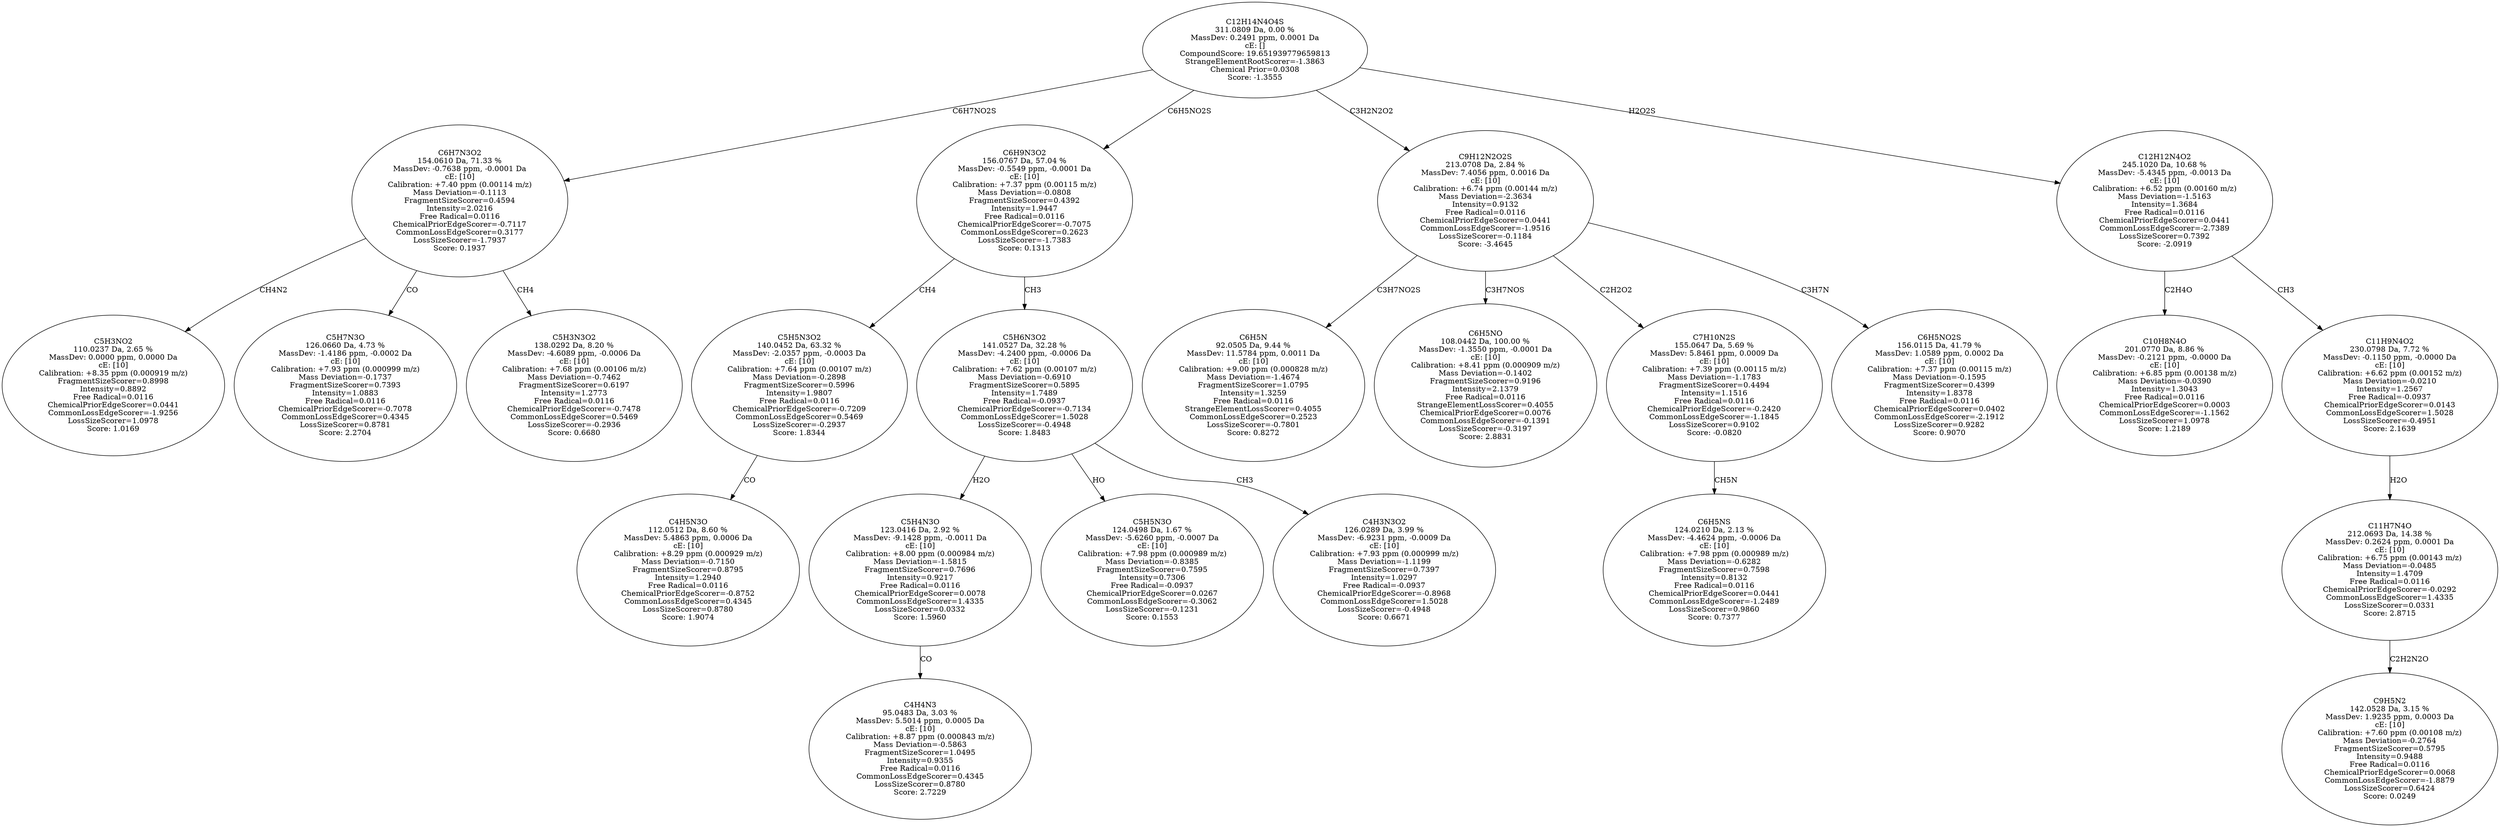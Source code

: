 strict digraph {
v1 [label="C5H3NO2\n110.0237 Da, 2.65 %\nMassDev: 0.0000 ppm, 0.0000 Da\ncE: [10]\nCalibration: +8.35 ppm (0.000919 m/z)\nFragmentSizeScorer=0.8998\nIntensity=0.8892\nFree Radical=0.0116\nChemicalPriorEdgeScorer=0.0441\nCommonLossEdgeScorer=-1.9256\nLossSizeScorer=1.0978\nScore: 1.0169"];
v2 [label="C5H7N3O\n126.0660 Da, 4.73 %\nMassDev: -1.4186 ppm, -0.0002 Da\ncE: [10]\nCalibration: +7.93 ppm (0.000999 m/z)\nMass Deviation=-0.1737\nFragmentSizeScorer=0.7393\nIntensity=1.0883\nFree Radical=0.0116\nChemicalPriorEdgeScorer=-0.7078\nCommonLossEdgeScorer=0.4345\nLossSizeScorer=0.8781\nScore: 2.2704"];
v3 [label="C5H3N3O2\n138.0292 Da, 8.20 %\nMassDev: -4.6089 ppm, -0.0006 Da\ncE: [10]\nCalibration: +7.68 ppm (0.00106 m/z)\nMass Deviation=-0.7462\nFragmentSizeScorer=0.6197\nIntensity=1.2773\nFree Radical=0.0116\nChemicalPriorEdgeScorer=-0.7478\nCommonLossEdgeScorer=0.5469\nLossSizeScorer=-0.2936\nScore: 0.6680"];
v4 [label="C6H7N3O2\n154.0610 Da, 71.33 %\nMassDev: -0.7638 ppm, -0.0001 Da\ncE: [10]\nCalibration: +7.40 ppm (0.00114 m/z)\nMass Deviation=-0.1113\nFragmentSizeScorer=0.4594\nIntensity=2.0216\nFree Radical=0.0116\nChemicalPriorEdgeScorer=-0.7117\nCommonLossEdgeScorer=0.3177\nLossSizeScorer=-1.7937\nScore: 0.1937"];
v5 [label="C4H5N3O\n112.0512 Da, 8.60 %\nMassDev: 5.4863 ppm, 0.0006 Da\ncE: [10]\nCalibration: +8.29 ppm (0.000929 m/z)\nMass Deviation=-0.7150\nFragmentSizeScorer=0.8795\nIntensity=1.2940\nFree Radical=0.0116\nChemicalPriorEdgeScorer=-0.8752\nCommonLossEdgeScorer=0.4345\nLossSizeScorer=0.8780\nScore: 1.9074"];
v6 [label="C5H5N3O2\n140.0452 Da, 63.32 %\nMassDev: -2.0357 ppm, -0.0003 Da\ncE: [10]\nCalibration: +7.64 ppm (0.00107 m/z)\nMass Deviation=-0.2898\nFragmentSizeScorer=0.5996\nIntensity=1.9807\nFree Radical=0.0116\nChemicalPriorEdgeScorer=-0.7209\nCommonLossEdgeScorer=0.5469\nLossSizeScorer=-0.2937\nScore: 1.8344"];
v7 [label="C4H4N3\n95.0483 Da, 3.03 %\nMassDev: 5.5014 ppm, 0.0005 Da\ncE: [10]\nCalibration: +8.87 ppm (0.000843 m/z)\nMass Deviation=-0.5863\nFragmentSizeScorer=1.0495\nIntensity=0.9355\nFree Radical=0.0116\nCommonLossEdgeScorer=0.4345\nLossSizeScorer=0.8780\nScore: 2.7229"];
v8 [label="C5H4N3O\n123.0416 Da, 2.92 %\nMassDev: -9.1428 ppm, -0.0011 Da\ncE: [10]\nCalibration: +8.00 ppm (0.000984 m/z)\nMass Deviation=-1.5815\nFragmentSizeScorer=0.7696\nIntensity=0.9217\nFree Radical=0.0116\nChemicalPriorEdgeScorer=0.0078\nCommonLossEdgeScorer=1.4335\nLossSizeScorer=0.0332\nScore: 1.5960"];
v9 [label="C5H5N3O\n124.0498 Da, 1.67 %\nMassDev: -5.6260 ppm, -0.0007 Da\ncE: [10]\nCalibration: +7.98 ppm (0.000989 m/z)\nMass Deviation=-0.8385\nFragmentSizeScorer=0.7595\nIntensity=0.7306\nFree Radical=-0.0937\nChemicalPriorEdgeScorer=0.0267\nCommonLossEdgeScorer=-0.3062\nLossSizeScorer=-0.1231\nScore: 0.1553"];
v10 [label="C4H3N3O2\n126.0289 Da, 3.99 %\nMassDev: -6.9231 ppm, -0.0009 Da\ncE: [10]\nCalibration: +7.93 ppm (0.000999 m/z)\nMass Deviation=-1.1199\nFragmentSizeScorer=0.7397\nIntensity=1.0297\nFree Radical=-0.0937\nChemicalPriorEdgeScorer=-0.8968\nCommonLossEdgeScorer=1.5028\nLossSizeScorer=-0.4948\nScore: 0.6671"];
v11 [label="C5H6N3O2\n141.0527 Da, 32.28 %\nMassDev: -4.2400 ppm, -0.0006 Da\ncE: [10]\nCalibration: +7.62 ppm (0.00107 m/z)\nMass Deviation=-0.6910\nFragmentSizeScorer=0.5895\nIntensity=1.7489\nFree Radical=-0.0937\nChemicalPriorEdgeScorer=-0.7134\nCommonLossEdgeScorer=1.5028\nLossSizeScorer=-0.4948\nScore: 1.8483"];
v12 [label="C6H9N3O2\n156.0767 Da, 57.04 %\nMassDev: -0.5549 ppm, -0.0001 Da\ncE: [10]\nCalibration: +7.37 ppm (0.00115 m/z)\nMass Deviation=-0.0808\nFragmentSizeScorer=0.4392\nIntensity=1.9447\nFree Radical=0.0116\nChemicalPriorEdgeScorer=-0.7075\nCommonLossEdgeScorer=0.2623\nLossSizeScorer=-1.7383\nScore: 0.1313"];
v13 [label="C6H5N\n92.0505 Da, 9.44 %\nMassDev: 11.5784 ppm, 0.0011 Da\ncE: [10]\nCalibration: +9.00 ppm (0.000828 m/z)\nMass Deviation=-1.4674\nFragmentSizeScorer=1.0795\nIntensity=1.3259\nFree Radical=0.0116\nStrangeElementLossScorer=0.4055\nCommonLossEdgeScorer=0.2523\nLossSizeScorer=-0.7801\nScore: 0.8272"];
v14 [label="C6H5NO\n108.0442 Da, 100.00 %\nMassDev: -1.3550 ppm, -0.0001 Da\ncE: [10]\nCalibration: +8.41 ppm (0.000909 m/z)\nMass Deviation=-0.1402\nFragmentSizeScorer=0.9196\nIntensity=2.1379\nFree Radical=0.0116\nStrangeElementLossScorer=0.4055\nChemicalPriorEdgeScorer=0.0076\nCommonLossEdgeScorer=-0.1391\nLossSizeScorer=-0.3197\nScore: 2.8831"];
v15 [label="C6H5NS\n124.0210 Da, 2.13 %\nMassDev: -4.4624 ppm, -0.0006 Da\ncE: [10]\nCalibration: +7.98 ppm (0.000989 m/z)\nMass Deviation=-0.6282\nFragmentSizeScorer=0.7598\nIntensity=0.8132\nFree Radical=0.0116\nChemicalPriorEdgeScorer=0.0441\nCommonLossEdgeScorer=-1.2489\nLossSizeScorer=0.9860\nScore: 0.7377"];
v16 [label="C7H10N2S\n155.0647 Da, 5.69 %\nMassDev: 5.8461 ppm, 0.0009 Da\ncE: [10]\nCalibration: +7.39 ppm (0.00115 m/z)\nMass Deviation=-1.1783\nFragmentSizeScorer=0.4494\nIntensity=1.1516\nFree Radical=0.0116\nChemicalPriorEdgeScorer=-0.2420\nCommonLossEdgeScorer=-1.1845\nLossSizeScorer=0.9102\nScore: -0.0820"];
v17 [label="C6H5NO2S\n156.0115 Da, 41.79 %\nMassDev: 1.0589 ppm, 0.0002 Da\ncE: [10]\nCalibration: +7.37 ppm (0.00115 m/z)\nMass Deviation=-0.1595\nFragmentSizeScorer=0.4399\nIntensity=1.8378\nFree Radical=0.0116\nChemicalPriorEdgeScorer=0.0402\nCommonLossEdgeScorer=-2.1912\nLossSizeScorer=0.9282\nScore: 0.9070"];
v18 [label="C9H12N2O2S\n213.0708 Da, 2.84 %\nMassDev: 7.4056 ppm, 0.0016 Da\ncE: [10]\nCalibration: +6.74 ppm (0.00144 m/z)\nMass Deviation=-2.3634\nIntensity=0.9132\nFree Radical=0.0116\nChemicalPriorEdgeScorer=0.0441\nCommonLossEdgeScorer=-1.9516\nLossSizeScorer=-0.1184\nScore: -3.4645"];
v19 [label="C10H8N4O\n201.0770 Da, 8.86 %\nMassDev: -0.2121 ppm, -0.0000 Da\ncE: [10]\nCalibration: +6.85 ppm (0.00138 m/z)\nMass Deviation=-0.0390\nIntensity=1.3043\nFree Radical=0.0116\nChemicalPriorEdgeScorer=0.0003\nCommonLossEdgeScorer=-1.1562\nLossSizeScorer=1.0978\nScore: 1.2189"];
v20 [label="C9H5N2\n142.0528 Da, 3.15 %\nMassDev: 1.9235 ppm, 0.0003 Da\ncE: [10]\nCalibration: +7.60 ppm (0.00108 m/z)\nMass Deviation=-0.2764\nFragmentSizeScorer=0.5795\nIntensity=0.9488\nFree Radical=0.0116\nChemicalPriorEdgeScorer=0.0068\nCommonLossEdgeScorer=-1.8879\nLossSizeScorer=0.6424\nScore: 0.0249"];
v21 [label="C11H7N4O\n212.0693 Da, 14.38 %\nMassDev: 0.2624 ppm, 0.0001 Da\ncE: [10]\nCalibration: +6.75 ppm (0.00143 m/z)\nMass Deviation=-0.0485\nIntensity=1.4709\nFree Radical=0.0116\nChemicalPriorEdgeScorer=-0.0292\nCommonLossEdgeScorer=1.4335\nLossSizeScorer=0.0331\nScore: 2.8715"];
v22 [label="C11H9N4O2\n230.0798 Da, 7.72 %\nMassDev: -0.1150 ppm, -0.0000 Da\ncE: [10]\nCalibration: +6.62 ppm (0.00152 m/z)\nMass Deviation=-0.0210\nIntensity=1.2567\nFree Radical=-0.0937\nChemicalPriorEdgeScorer=0.0143\nCommonLossEdgeScorer=1.5028\nLossSizeScorer=-0.4951\nScore: 2.1639"];
v23 [label="C12H12N4O2\n245.1020 Da, 10.68 %\nMassDev: -5.4345 ppm, -0.0013 Da\ncE: [10]\nCalibration: +6.52 ppm (0.00160 m/z)\nMass Deviation=-1.5163\nIntensity=1.3684\nFree Radical=0.0116\nChemicalPriorEdgeScorer=0.0441\nCommonLossEdgeScorer=-2.7389\nLossSizeScorer=0.7392\nScore: -2.0919"];
v24 [label="C12H14N4O4S\n311.0809 Da, 0.00 %\nMassDev: 0.2491 ppm, 0.0001 Da\ncE: []\nCompoundScore: 19.651939779659813\nStrangeElementRootScorer=-1.3863\nChemical Prior=0.0308\nScore: -1.3555"];
v4 -> v1 [label="CH4N2"];
v4 -> v2 [label="CO"];
v4 -> v3 [label="CH4"];
v24 -> v4 [label="C6H7NO2S"];
v6 -> v5 [label="CO"];
v12 -> v6 [label="CH4"];
v8 -> v7 [label="CO"];
v11 -> v8 [label="H2O"];
v11 -> v9 [label="HO"];
v11 -> v10 [label="CH3"];
v12 -> v11 [label="CH3"];
v24 -> v12 [label="C6H5NO2S"];
v18 -> v13 [label="C3H7NO2S"];
v18 -> v14 [label="C3H7NOS"];
v16 -> v15 [label="CH5N"];
v18 -> v16 [label="C2H2O2"];
v18 -> v17 [label="C3H7N"];
v24 -> v18 [label="C3H2N2O2"];
v23 -> v19 [label="C2H4O"];
v21 -> v20 [label="C2H2N2O"];
v22 -> v21 [label="H2O"];
v23 -> v22 [label="CH3"];
v24 -> v23 [label="H2O2S"];
}